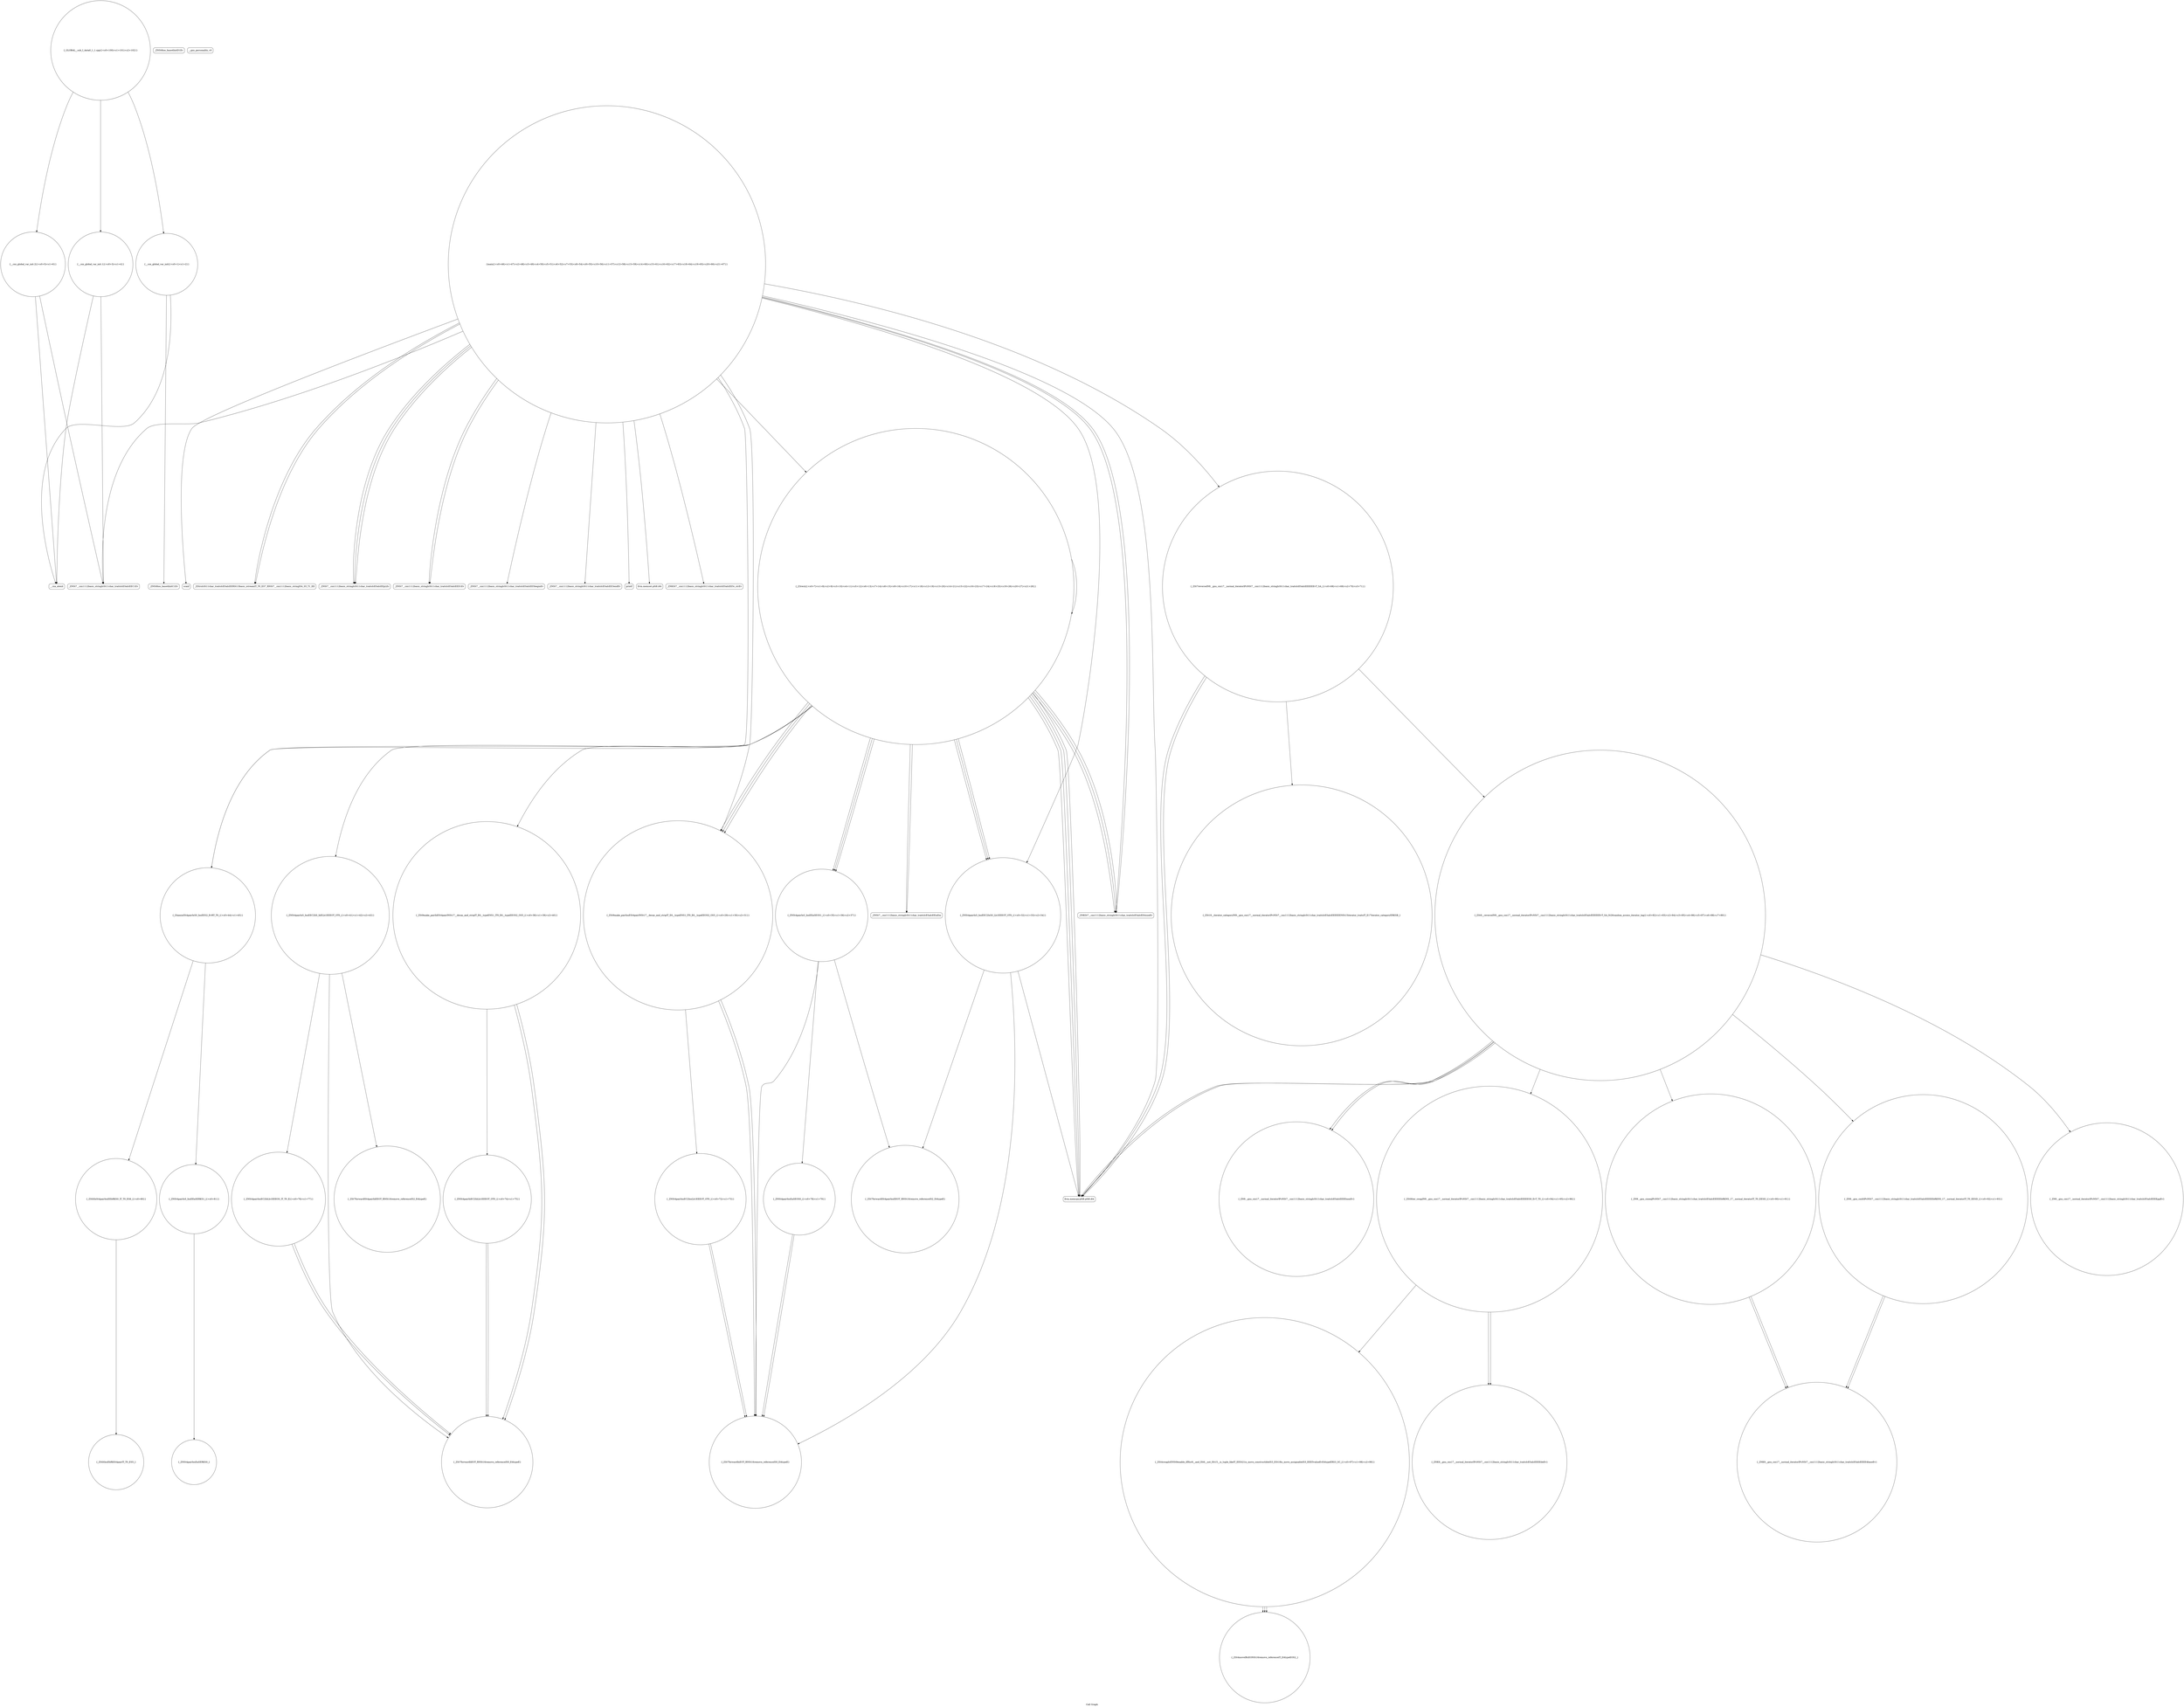digraph "Call Graph" {
	label="Call Graph";

	Node0x563f35895ed0 [shape=record,shape=circle,label="{__cxx_global_var_init|{<s0>1|<s1>2}}"];
	Node0x563f35895ed0:s0 -> Node0x563f35895f50[color=black];
	Node0x563f35895ed0:s1 -> Node0x563f359b6740[color=black];
	Node0x563f359b7c40 [shape=record,shape=circle,label="{_ZN9__gnu_cxxltIPcNSt7__cxx1112basic_stringIcSt11char_traitsIcESaIcEEEEEbRKNS_17__normal_iteratorIT_T0_EESD_|{<s0>92|<s1>93}}"];
	Node0x563f359b7c40:s0 -> Node0x563f359b8de0[color=black];
	Node0x563f359b7c40:s1 -> Node0x563f359b8de0[color=black];
	Node0x563f359b6940 [shape=record,shape=circle,label="{__cxx_global_var_init.2|{<s0>5|<s1>6}}"];
	Node0x563f359b6940:s0 -> Node0x563f359b6840[color=black];
	Node0x563f359b6940:s1 -> Node0x563f359b6740[color=black];
	Node0x563f359b8fe0 [shape=record,shape=circle,label="{_GLOBAL__sub_I_Anta0_1_1.cpp|{<s0>100|<s1>101|<s2>102}}"];
	Node0x563f359b8fe0:s0 -> Node0x563f35895ed0[color=black];
	Node0x563f359b8fe0:s1 -> Node0x563f359b67c0[color=black];
	Node0x563f359b8fe0:s2 -> Node0x563f359b6940[color=black];
	Node0x563f359b6cc0 [shape=record,shape=circle,label="{_ZSt9make_pairIiiESt4pairINSt17__decay_and_stripIT_E6__typeENS1_IT0_E6__typeEEOS2_OS5_|{<s0>38|<s1>39|<s2>40}}"];
	Node0x563f359b6cc0:s0 -> Node0x563f359b75c0[color=black];
	Node0x563f359b6cc0:s1 -> Node0x563f359b75c0[color=black];
	Node0x563f359b6cc0:s2 -> Node0x563f359b7640[color=black];
	Node0x563f359b7040 [shape=record,shape=Mrecord,label="{llvm.memset.p0i8.i64}"];
	Node0x563f359b73c0 [shape=record,shape=Mrecord,label="{_ZNKSt7__cxx1112basic_stringIcSt11char_traitsIcESaIcEE5c_strEv}"];
	Node0x563f359b7740 [shape=record,shape=circle,label="{_ZNSt4pairIxxEC2IiiLb1EEEOS_IT_T0_E|{<s0>76|<s1>77}}"];
	Node0x563f359b7740:s0 -> Node0x563f359b75c0[color=black];
	Node0x563f359b7740:s1 -> Node0x563f359b75c0[color=black];
	Node0x563f359b7ac0 [shape=record,shape=circle,label="{_ZSt19__iterator_categoryIN9__gnu_cxx17__normal_iteratorIPcNSt7__cxx1112basic_stringIcSt11char_traitsIcESaIcEEEEEENSt15iterator_traitsIT_E17iterator_categoryERKSB_}"];
	Node0x563f359b67c0 [shape=record,shape=circle,label="{__cxx_global_var_init.1|{<s0>3|<s1>4}}"];
	Node0x563f359b67c0:s0 -> Node0x563f359b6840[color=black];
	Node0x563f359b67c0:s1 -> Node0x563f359b6740[color=black];
	Node0x563f359b8e60 [shape=record,shape=circle,label="{_ZSt4swapIcENSt9enable_ifIXsr6__and_ISt6__not_ISt15__is_tuple_likeIT_EESt21is_move_constructibleIS3_ESt18is_move_assignableIS3_EEE5valueEvE4typeERS3_SC_|{<s0>97|<s1>98|<s2>99}}"];
	Node0x563f359b8e60:s0 -> Node0x563f359b8f60[color=black];
	Node0x563f359b8e60:s1 -> Node0x563f359b8f60[color=black];
	Node0x563f359b8e60:s2 -> Node0x563f359b8f60[color=black];
	Node0x563f359b6b40 [shape=record,shape=circle,label="{_ZSt9make_pairIxxESt4pairINSt17__decay_and_stripIT_E6__typeENS1_IT0_E6__typeEEOS2_OS5_|{<s0>29|<s1>30|<s2>31}}"];
	Node0x563f359b6b40:s0 -> Node0x563f359b7440[color=black];
	Node0x563f359b6b40:s1 -> Node0x563f359b7440[color=black];
	Node0x563f359b6b40:s2 -> Node0x563f359b74c0[color=black];
	Node0x563f359b6ec0 [shape=record,shape=circle,label="{main|{<s0>46|<s1>47|<s2>48|<s3>49|<s4>50|<s5>51|<s6>52|<s7>53|<s8>54|<s9>55|<s10>56|<s11>57|<s12>58|<s13>59|<s14>60|<s15>61|<s16>62|<s17>63|<s18>64|<s19>65|<s20>66|<s21>67}}"];
	Node0x563f359b6ec0:s0 -> Node0x563f359b6f40[color=black];
	Node0x563f359b6ec0:s1 -> Node0x563f359b6fc0[color=black];
	Node0x563f359b6ec0:s2 -> Node0x563f359b6fc0[color=black];
	Node0x563f359b6ec0:s3 -> Node0x563f359b6b40[color=black];
	Node0x563f359b6ec0:s4 -> Node0x563f359b6bc0[color=black];
	Node0x563f359b6ec0:s5 -> Node0x563f359b7040[color=black];
	Node0x563f359b6ec0:s6 -> Node0x563f359b69c0[color=black];
	Node0x563f359b6ec0:s7 -> Node0x563f359b6a40[color=black];
	Node0x563f359b6ec0:s8 -> Node0x563f359b6e40[color=black];
	Node0x563f359b6ec0:s9 -> Node0x563f359b6840[color=black];
	Node0x563f359b6ec0:s10 -> Node0x563f359b6ac0[color=black];
	Node0x563f359b6ec0:s11 -> Node0x563f359b70c0[color=black];
	Node0x563f359b6ec0:s12 -> Node0x563f359b68c0[color=black];
	Node0x563f359b6ec0:s13 -> Node0x563f359b70c0[color=black];
	Node0x563f359b6ec0:s14 -> Node0x563f359b6ac0[color=black];
	Node0x563f359b6ec0:s15 -> Node0x563f359b70c0[color=black];
	Node0x563f359b6ec0:s16 -> Node0x563f359b7240[color=black];
	Node0x563f359b6ec0:s17 -> Node0x563f359b72c0[color=black];
	Node0x563f359b6ec0:s18 -> Node0x563f359b71c0[color=black];
	Node0x563f359b6ec0:s19 -> Node0x563f359b73c0[color=black];
	Node0x563f359b6ec0:s20 -> Node0x563f359b7340[color=black];
	Node0x563f359b6ec0:s21 -> Node0x563f359b68c0[color=black];
	Node0x563f359b7240 [shape=record,shape=Mrecord,label="{_ZNSt7__cxx1112basic_stringIcSt11char_traitsIcESaIcEE5beginEv}"];
	Node0x563f359b75c0 [shape=record,shape=circle,label="{_ZSt7forwardIiEOT_RNSt16remove_referenceIS0_E4typeE}"];
	Node0x563f359b7940 [shape=record,shape=circle,label="{_ZStltIxxEbRKSt4pairIT_T0_ES5_}"];
	Node0x563f35895f50 [shape=record,shape=Mrecord,label="{_ZNSt8ios_base4InitC1Ev}"];
	Node0x563f359b7cc0 [shape=record,shape=circle,label="{_ZSt9iter_swapIN9__gnu_cxx17__normal_iteratorIPcNSt7__cxx1112basic_stringIcSt11char_traitsIcESaIcEEEEES9_EvT_T0_|{<s0>94|<s1>95|<s2>96}}"];
	Node0x563f359b7cc0:s0 -> Node0x563f359b8ee0[color=black];
	Node0x563f359b7cc0:s1 -> Node0x563f359b8ee0[color=black];
	Node0x563f359b7cc0:s2 -> Node0x563f359b8e60[color=black];
	Node0x563f359b69c0 [shape=record,shape=circle,label="{_Z3recii|{<s0>7|<s1>8|<s2>9|<s3>10|<s4>11|<s5>12|<s6>13|<s7>14|<s8>15|<s9>16|<s10>17|<s11>18|<s12>19|<s13>20|<s14>21|<s15>22|<s16>23|<s17>24|<s18>25|<s19>26|<s20>27|<s21>28}}"];
	Node0x563f359b69c0:s0 -> Node0x563f359b6a40[color=black];
	Node0x563f359b69c0:s1 -> Node0x563f359b6ac0[color=black];
	Node0x563f359b69c0:s2 -> Node0x563f359b6b40[color=black];
	Node0x563f359b69c0:s3 -> Node0x563f359b6bc0[color=black];
	Node0x563f359b69c0:s4 -> Node0x563f359b6c40[color=black];
	Node0x563f359b69c0:s5 -> Node0x563f359b6a40[color=black];
	Node0x563f359b69c0:s6 -> Node0x563f359b6cc0[color=black];
	Node0x563f359b69c0:s7 -> Node0x563f359b6d40[color=black];
	Node0x563f359b69c0:s8 -> Node0x563f359b6c40[color=black];
	Node0x563f359b69c0:s9 -> Node0x563f359b6a40[color=black];
	Node0x563f359b69c0:s10 -> Node0x563f359b6b40[color=black];
	Node0x563f359b69c0:s11 -> Node0x563f359b6bc0[color=black];
	Node0x563f359b69c0:s12 -> Node0x563f359b6c40[color=black];
	Node0x563f359b69c0:s13 -> Node0x563f359b6ac0[color=black];
	Node0x563f359b69c0:s14 -> Node0x563f359b6dc0[color=black];
	Node0x563f359b69c0:s15 -> Node0x563f359b6ac0[color=black];
	Node0x563f359b69c0:s16 -> Node0x563f359b6dc0[color=black];
	Node0x563f359b69c0:s17 -> Node0x563f359b69c0[color=black];
	Node0x563f359b69c0:s18 -> Node0x563f359b6b40[color=black];
	Node0x563f359b69c0:s19 -> Node0x563f359b6bc0[color=black];
	Node0x563f359b69c0:s20 -> Node0x563f359b6e40[color=black];
	Node0x563f359b69c0:s21 -> Node0x563f359b6a40[color=black];
	Node0x563f359b6d40 [shape=record,shape=circle,label="{_ZNSt4pairIxS_IxxEEC2IiS_IiiELb1EEEOT_OT0_|{<s0>41|<s1>42|<s2>43}}"];
	Node0x563f359b6d40:s0 -> Node0x563f359b75c0[color=black];
	Node0x563f359b6d40:s1 -> Node0x563f359b76c0[color=black];
	Node0x563f359b6d40:s2 -> Node0x563f359b7740[color=black];
	Node0x563f359b70c0 [shape=record,shape=Mrecord,label="{_ZNSt7__cxx1112basic_stringIcSt11char_traitsIcESaIcEEpLEc}"];
	Node0x563f359b7440 [shape=record,shape=circle,label="{_ZSt7forwardIxEOT_RNSt16remove_referenceIS0_E4typeE}"];
	Node0x563f359b77c0 [shape=record,shape=circle,label="{_ZNSt4pairIxxEaSEOS0_|{<s0>78|<s1>79}}"];
	Node0x563f359b77c0:s0 -> Node0x563f359b7440[color=black];
	Node0x563f359b77c0:s1 -> Node0x563f359b7440[color=black];
	Node0x563f359b7b40 [shape=record,shape=circle,label="{_ZN9__gnu_cxxeqIPcNSt7__cxx1112basic_stringIcSt11char_traitsIcESaIcEEEEEbRKNS_17__normal_iteratorIT_T0_EESD_|{<s0>90|<s1>91}}"];
	Node0x563f359b7b40:s0 -> Node0x563f359b8de0[color=black];
	Node0x563f359b7b40:s1 -> Node0x563f359b8de0[color=black];
	Node0x563f359b6840 [shape=record,shape=Mrecord,label="{_ZNSt7__cxx1112basic_stringIcSt11char_traitsIcESaIcEEC1Ev}"];
	Node0x563f359b8ee0 [shape=record,shape=circle,label="{_ZNK9__gnu_cxx17__normal_iteratorIPcNSt7__cxx1112basic_stringIcSt11char_traitsIcESaIcEEEEdeEv}"];
	Node0x563f359b6bc0 [shape=record,shape=circle,label="{_ZNSt4pairIxS_IxxEEC2IxS0_Lb1EEEOT_OT0_|{<s0>32|<s1>33|<s2>34}}"];
	Node0x563f359b6bc0:s0 -> Node0x563f359b7440[color=black];
	Node0x563f359b6bc0:s1 -> Node0x563f359b7540[color=black];
	Node0x563f359b6bc0:s2 -> Node0x563f359b6a40[color=black];
	Node0x563f359b6f40 [shape=record,shape=Mrecord,label="{scanf}"];
	Node0x563f359b72c0 [shape=record,shape=Mrecord,label="{_ZNSt7__cxx1112basic_stringIcSt11char_traitsIcESaIcEE3endEv}"];
	Node0x563f359b7640 [shape=record,shape=circle,label="{_ZNSt4pairIiiEC2IiiLb1EEEOT_OT0_|{<s0>74|<s1>75}}"];
	Node0x563f359b7640:s0 -> Node0x563f359b75c0[color=black];
	Node0x563f359b7640:s1 -> Node0x563f359b75c0[color=black];
	Node0x563f359b79c0 [shape=record,shape=circle,label="{_ZNSt4pairIxxEaSERKS0_}"];
	Node0x563f359b66c0 [shape=record,shape=Mrecord,label="{_ZNSt8ios_base4InitD1Ev}"];
	Node0x563f359b7d40 [shape=record,shape=circle,label="{_ZN9__gnu_cxx17__normal_iteratorIPcNSt7__cxx1112basic_stringIcSt11char_traitsIcESaIcEEEEppEv}"];
	Node0x563f359b6a40 [shape=record,shape=Mrecord,label="{llvm.memcpy.p0i8.p0i8.i64}"];
	Node0x563f359b6dc0 [shape=record,shape=Mrecord,label="{_ZNSt7__cxx1112basic_stringIcSt11char_traitsIcESaIcEEixEm}"];
	Node0x563f359b7140 [shape=record,shape=Mrecord,label="{__gxx_personality_v0}"];
	Node0x563f359b74c0 [shape=record,shape=circle,label="{_ZNSt4pairIxxEC2IxxLb1EEEOT_OT0_|{<s0>72|<s1>73}}"];
	Node0x563f359b74c0:s0 -> Node0x563f359b7440[color=black];
	Node0x563f359b74c0:s1 -> Node0x563f359b7440[color=black];
	Node0x563f359b7840 [shape=record,shape=circle,label="{_ZStltIxSt4pairIxxEEbRKS0_IT_T0_ES6_|{<s0>80}}"];
	Node0x563f359b7840:s0 -> Node0x563f359b7940[color=black];
	Node0x563f359b7bc0 [shape=record,shape=circle,label="{_ZN9__gnu_cxx17__normal_iteratorIPcNSt7__cxx1112basic_stringIcSt11char_traitsIcESaIcEEEEmmEv}"];
	Node0x563f359b68c0 [shape=record,shape=Mrecord,label="{_ZNSt7__cxx1112basic_stringIcSt11char_traitsIcESaIcEED1Ev}"];
	Node0x563f359b8f60 [shape=record,shape=circle,label="{_ZSt4moveIRcEONSt16remove_referenceIT_E4typeEOS2_}"];
	Node0x563f359b6c40 [shape=record,shape=circle,label="{_ZNSt4pairIxS_IxxEEaSEOS1_|{<s0>35|<s1>36|<s2>37}}"];
	Node0x563f359b6c40:s0 -> Node0x563f359b7440[color=black];
	Node0x563f359b6c40:s1 -> Node0x563f359b7540[color=black];
	Node0x563f359b6c40:s2 -> Node0x563f359b77c0[color=black];
	Node0x563f359b6fc0 [shape=record,shape=Mrecord,label="{_ZStrsIcSt11char_traitsIcESaIcEERSt13basic_istreamIT_T0_ES7_RNSt7__cxx1112basic_stringIS4_S5_T1_EE}"];
	Node0x563f359b7340 [shape=record,shape=Mrecord,label="{printf}"];
	Node0x563f359b76c0 [shape=record,shape=circle,label="{_ZSt7forwardISt4pairIiiEEOT_RNSt16remove_referenceIS2_E4typeE}"];
	Node0x563f359b7a40 [shape=record,shape=circle,label="{_ZSt9__reverseIN9__gnu_cxx17__normal_iteratorIPcNSt7__cxx1112basic_stringIcSt11char_traitsIcESaIcEEEEEEvT_SA_St26random_access_iterator_tag|{<s0>82|<s1>83|<s2>84|<s3>85|<s4>86|<s5>87|<s6>88|<s7>89}}"];
	Node0x563f359b7a40:s0 -> Node0x563f359b7b40[color=black];
	Node0x563f359b7a40:s1 -> Node0x563f359b7bc0[color=black];
	Node0x563f359b7a40:s2 -> Node0x563f359b7c40[color=black];
	Node0x563f359b7a40:s3 -> Node0x563f359b6a40[color=black];
	Node0x563f359b7a40:s4 -> Node0x563f359b6a40[color=black];
	Node0x563f359b7a40:s5 -> Node0x563f359b7cc0[color=black];
	Node0x563f359b7a40:s6 -> Node0x563f359b7d40[color=black];
	Node0x563f359b7a40:s7 -> Node0x563f359b7bc0[color=black];
	Node0x563f359b6740 [shape=record,shape=Mrecord,label="{__cxa_atexit}"];
	Node0x563f359b8de0 [shape=record,shape=circle,label="{_ZNK9__gnu_cxx17__normal_iteratorIPcNSt7__cxx1112basic_stringIcSt11char_traitsIcESaIcEEEE4baseEv}"];
	Node0x563f359b6ac0 [shape=record,shape=Mrecord,label="{_ZNKSt7__cxx1112basic_stringIcSt11char_traitsIcESaIcEE4sizeEv}"];
	Node0x563f359b6e40 [shape=record,shape=circle,label="{_Z4aminISt4pairIxS0_IxxEES2_EvRT_T0_|{<s0>44|<s1>45}}"];
	Node0x563f359b6e40:s0 -> Node0x563f359b7840[color=black];
	Node0x563f359b6e40:s1 -> Node0x563f359b78c0[color=black];
	Node0x563f359b71c0 [shape=record,shape=circle,label="{_ZSt7reverseIN9__gnu_cxx17__normal_iteratorIPcNSt7__cxx1112basic_stringIcSt11char_traitsIcESaIcEEEEEEvT_SA_|{<s0>68|<s1>69|<s2>70|<s3>71}}"];
	Node0x563f359b71c0:s0 -> Node0x563f359b6a40[color=black];
	Node0x563f359b71c0:s1 -> Node0x563f359b6a40[color=black];
	Node0x563f359b71c0:s2 -> Node0x563f359b7ac0[color=black];
	Node0x563f359b71c0:s3 -> Node0x563f359b7a40[color=black];
	Node0x563f359b7540 [shape=record,shape=circle,label="{_ZSt7forwardISt4pairIxxEEOT_RNSt16remove_referenceIS2_E4typeE}"];
	Node0x563f359b78c0 [shape=record,shape=circle,label="{_ZNSt4pairIxS_IxxEEaSERKS1_|{<s0>81}}"];
	Node0x563f359b78c0:s0 -> Node0x563f359b79c0[color=black];
}
